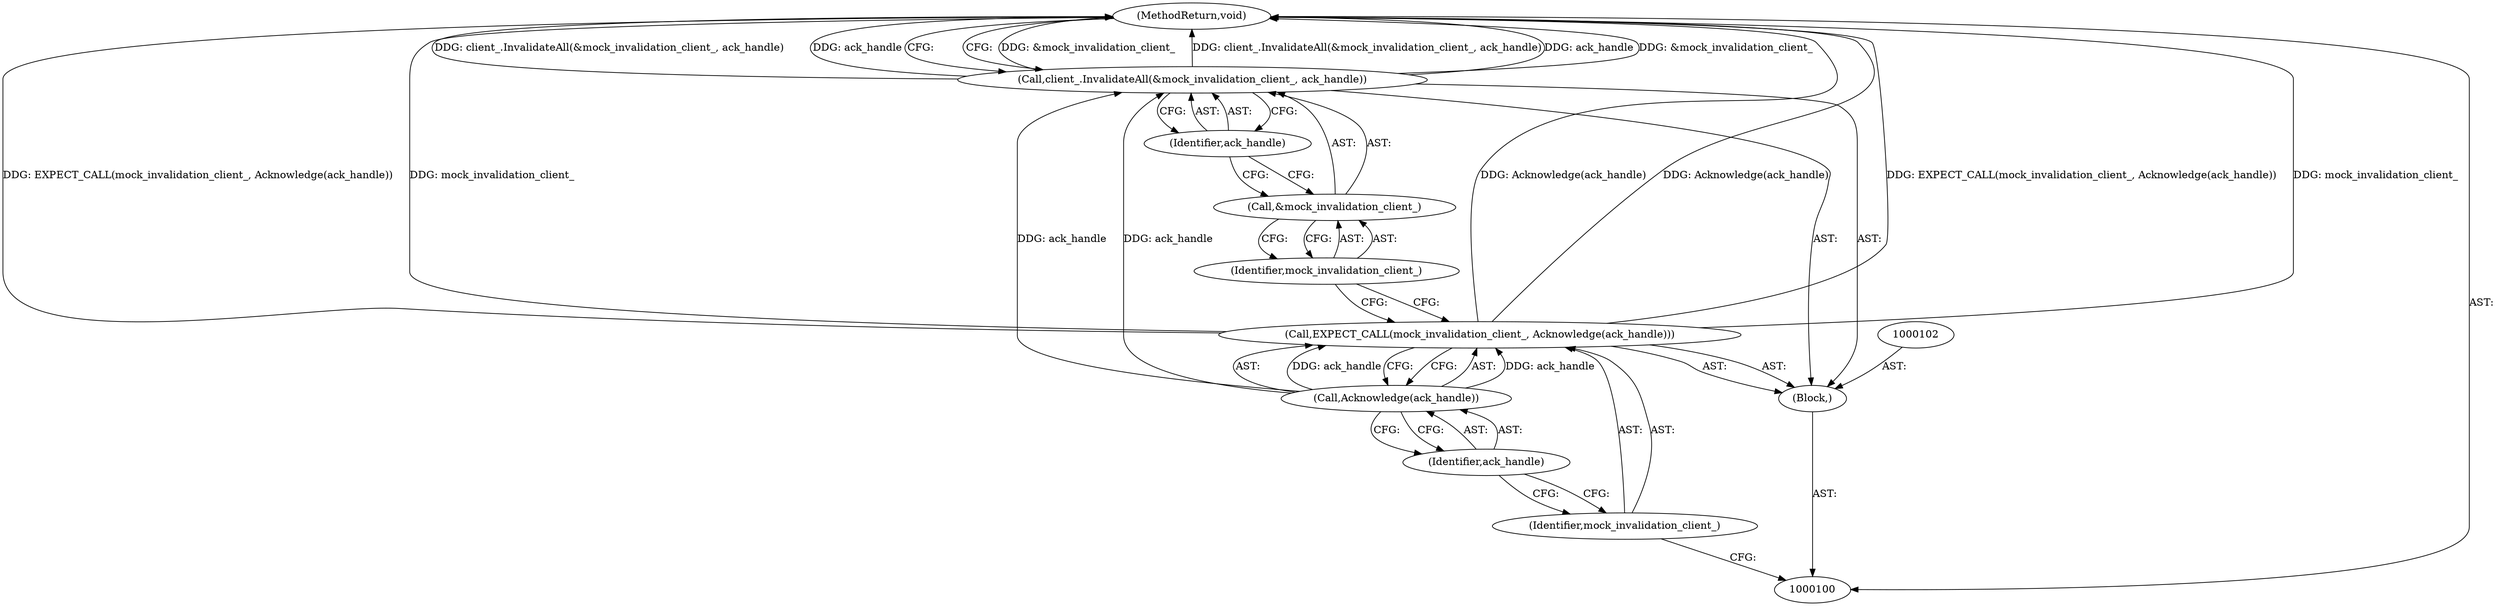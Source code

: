 digraph "1_Chrome_8a50f99c25fb70ff43aaa82b6f9569db383f0ca8_11" {
"1000101" [label="(Block,)"];
"1000111" [label="(MethodReturn,void)"];
"1000104" [label="(Identifier,mock_invalidation_client_)"];
"1000103" [label="(Call,EXPECT_CALL(mock_invalidation_client_, Acknowledge(ack_handle)))"];
"1000105" [label="(Call,Acknowledge(ack_handle))"];
"1000106" [label="(Identifier,ack_handle)"];
"1000108" [label="(Call,&mock_invalidation_client_)"];
"1000109" [label="(Identifier,mock_invalidation_client_)"];
"1000107" [label="(Call,client_.InvalidateAll(&mock_invalidation_client_, ack_handle))"];
"1000110" [label="(Identifier,ack_handle)"];
"1000101" -> "1000100"  [label="AST: "];
"1000102" -> "1000101"  [label="AST: "];
"1000103" -> "1000101"  [label="AST: "];
"1000107" -> "1000101"  [label="AST: "];
"1000111" -> "1000100"  [label="AST: "];
"1000111" -> "1000107"  [label="CFG: "];
"1000107" -> "1000111"  [label="DDG: &mock_invalidation_client_"];
"1000107" -> "1000111"  [label="DDG: client_.InvalidateAll(&mock_invalidation_client_, ack_handle)"];
"1000107" -> "1000111"  [label="DDG: ack_handle"];
"1000103" -> "1000111"  [label="DDG: mock_invalidation_client_"];
"1000103" -> "1000111"  [label="DDG: Acknowledge(ack_handle)"];
"1000103" -> "1000111"  [label="DDG: EXPECT_CALL(mock_invalidation_client_, Acknowledge(ack_handle))"];
"1000104" -> "1000103"  [label="AST: "];
"1000104" -> "1000100"  [label="CFG: "];
"1000106" -> "1000104"  [label="CFG: "];
"1000103" -> "1000101"  [label="AST: "];
"1000103" -> "1000105"  [label="CFG: "];
"1000104" -> "1000103"  [label="AST: "];
"1000105" -> "1000103"  [label="AST: "];
"1000109" -> "1000103"  [label="CFG: "];
"1000103" -> "1000111"  [label="DDG: mock_invalidation_client_"];
"1000103" -> "1000111"  [label="DDG: Acknowledge(ack_handle)"];
"1000103" -> "1000111"  [label="DDG: EXPECT_CALL(mock_invalidation_client_, Acknowledge(ack_handle))"];
"1000105" -> "1000103"  [label="DDG: ack_handle"];
"1000105" -> "1000103"  [label="AST: "];
"1000105" -> "1000106"  [label="CFG: "];
"1000106" -> "1000105"  [label="AST: "];
"1000103" -> "1000105"  [label="CFG: "];
"1000105" -> "1000103"  [label="DDG: ack_handle"];
"1000105" -> "1000107"  [label="DDG: ack_handle"];
"1000106" -> "1000105"  [label="AST: "];
"1000106" -> "1000104"  [label="CFG: "];
"1000105" -> "1000106"  [label="CFG: "];
"1000108" -> "1000107"  [label="AST: "];
"1000108" -> "1000109"  [label="CFG: "];
"1000109" -> "1000108"  [label="AST: "];
"1000110" -> "1000108"  [label="CFG: "];
"1000109" -> "1000108"  [label="AST: "];
"1000109" -> "1000103"  [label="CFG: "];
"1000108" -> "1000109"  [label="CFG: "];
"1000107" -> "1000101"  [label="AST: "];
"1000107" -> "1000110"  [label="CFG: "];
"1000108" -> "1000107"  [label="AST: "];
"1000110" -> "1000107"  [label="AST: "];
"1000111" -> "1000107"  [label="CFG: "];
"1000107" -> "1000111"  [label="DDG: &mock_invalidation_client_"];
"1000107" -> "1000111"  [label="DDG: client_.InvalidateAll(&mock_invalidation_client_, ack_handle)"];
"1000107" -> "1000111"  [label="DDG: ack_handle"];
"1000105" -> "1000107"  [label="DDG: ack_handle"];
"1000110" -> "1000107"  [label="AST: "];
"1000110" -> "1000108"  [label="CFG: "];
"1000107" -> "1000110"  [label="CFG: "];
}

